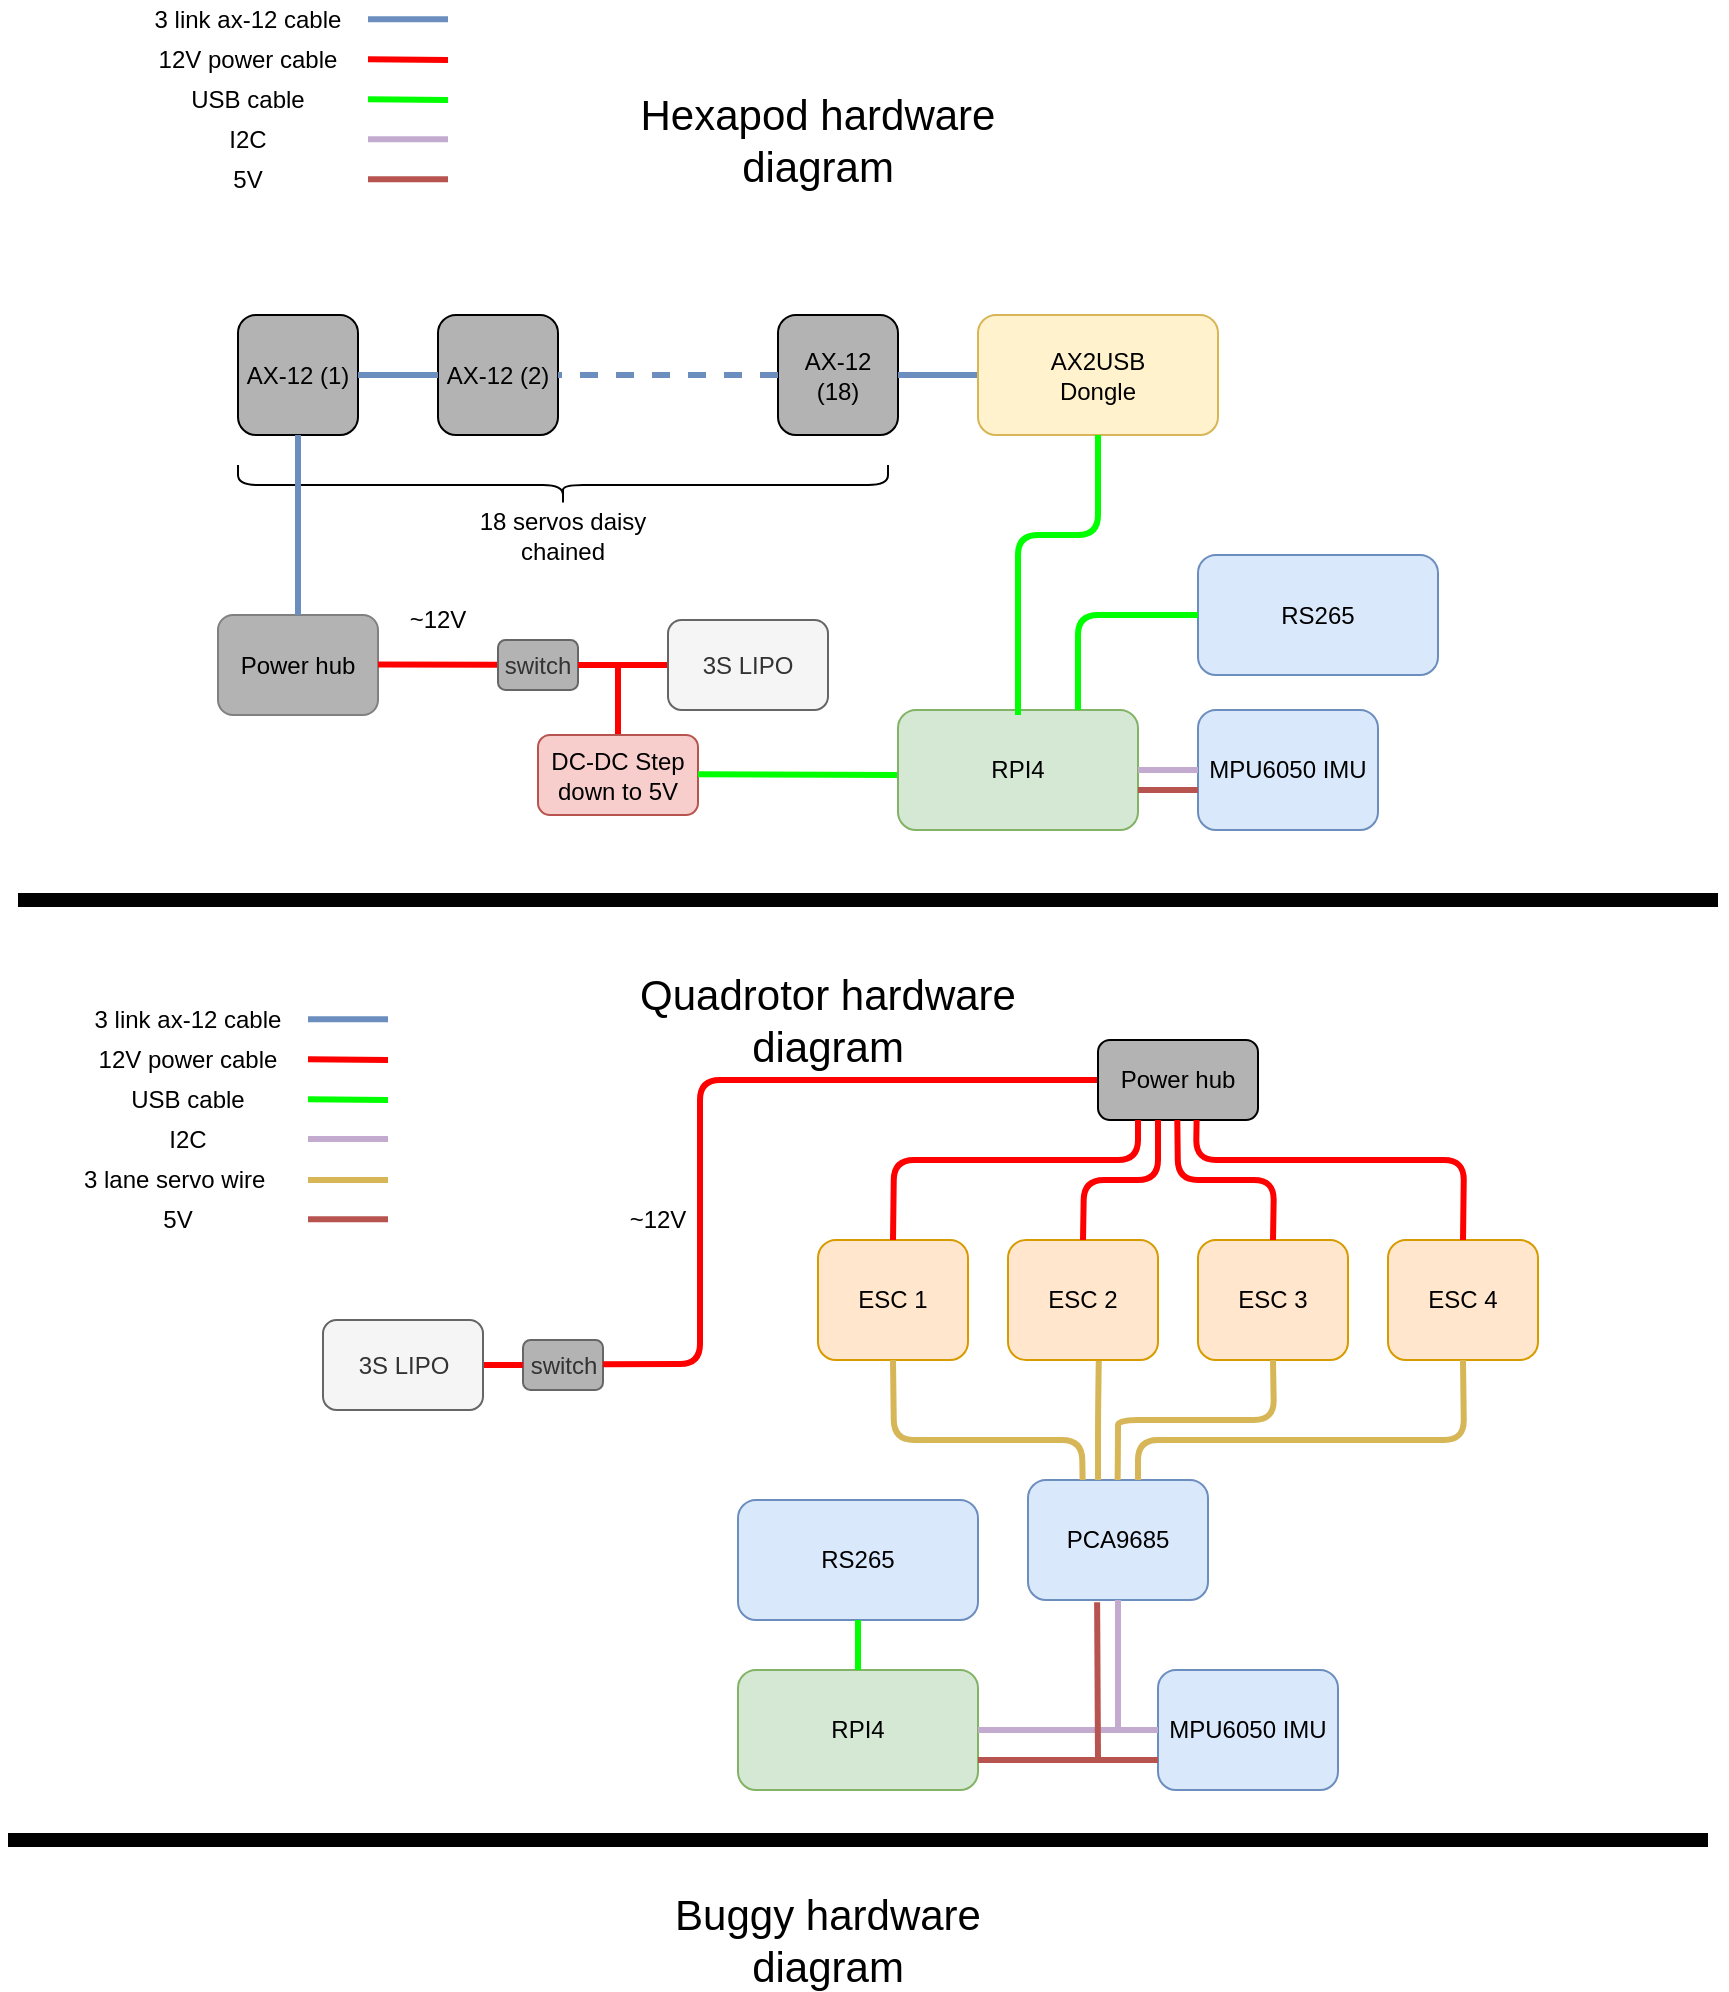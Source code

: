 <mxfile version="13.6.6" type="device"><diagram id="n6RWrff_55DzydpQZg04" name="Page-1"><mxGraphModel dx="1979" dy="745" grid="1" gridSize="10" guides="1" tooltips="1" connect="1" arrows="1" fold="1" page="1" pageScale="1" pageWidth="850" pageHeight="1100" math="0" shadow="0"><root><mxCell id="0"/><mxCell id="1" parent="0"/><mxCell id="Lee7DIqYSoqAQRvuJ2Lj-1" value="AX-12 (1)" style="rounded=1;whiteSpace=wrap;html=1;fillColor=#B3B3B3;" parent="1" vertex="1"><mxGeometry x="110" y="187.5" width="60" height="60" as="geometry"/></mxCell><mxCell id="Lee7DIqYSoqAQRvuJ2Lj-2" value="AX-12 (2)" style="rounded=1;whiteSpace=wrap;html=1;fillColor=#B3B3B3;" parent="1" vertex="1"><mxGeometry x="210" y="187.5" width="60" height="60" as="geometry"/></mxCell><mxCell id="Lee7DIqYSoqAQRvuJ2Lj-4" value="AX-12 (18)" style="rounded=1;whiteSpace=wrap;html=1;fillColor=#B3B3B3;" parent="1" vertex="1"><mxGeometry x="380" y="187.5" width="60" height="60" as="geometry"/></mxCell><mxCell id="Lee7DIqYSoqAQRvuJ2Lj-11" value="" style="endArrow=none;html=1;exitX=1;exitY=0.5;exitDx=0;exitDy=0;entryX=0;entryY=0.5;entryDx=0;entryDy=0;strokeWidth=3;fillColor=#dae8fc;strokeColor=#6c8ebf;" parent="1" source="Lee7DIqYSoqAQRvuJ2Lj-1" target="Lee7DIqYSoqAQRvuJ2Lj-2" edge="1"><mxGeometry width="50" height="50" relative="1" as="geometry"><mxPoint x="280" y="287.5" as="sourcePoint"/><mxPoint x="330" y="237.5" as="targetPoint"/></mxGeometry></mxCell><mxCell id="Lee7DIqYSoqAQRvuJ2Lj-21" value="" style="endArrow=none;dashed=1;html=1;exitX=0;exitY=0.5;exitDx=0;exitDy=0;entryX=1;entryY=0.5;entryDx=0;entryDy=0;strokeWidth=3;fillColor=#dae8fc;strokeColor=#6c8ebf;" parent="1" source="Lee7DIqYSoqAQRvuJ2Lj-4" target="Lee7DIqYSoqAQRvuJ2Lj-2" edge="1"><mxGeometry width="50" height="50" relative="1" as="geometry"><mxPoint x="140" y="247.5" as="sourcePoint"/><mxPoint x="190" y="197.5" as="targetPoint"/></mxGeometry></mxCell><mxCell id="Lee7DIqYSoqAQRvuJ2Lj-22" value="" style="endArrow=none;html=1;entryX=1;entryY=0.5;entryDx=0;entryDy=0;strokeWidth=3;fillColor=#dae8fc;strokeColor=#6c8ebf;" parent="1" target="Lee7DIqYSoqAQRvuJ2Lj-4" edge="1"><mxGeometry width="50" height="50" relative="1" as="geometry"><mxPoint x="490" y="217.5" as="sourcePoint"/><mxPoint x="270" y="197.5" as="targetPoint"/></mxGeometry></mxCell><mxCell id="Lee7DIqYSoqAQRvuJ2Lj-23" value="AX2USB&lt;br&gt;Dongle" style="rounded=1;whiteSpace=wrap;html=1;fillColor=#fff2cc;strokeColor=#d6b656;" parent="1" vertex="1"><mxGeometry x="480" y="187.5" width="120" height="60" as="geometry"/></mxCell><mxCell id="Lee7DIqYSoqAQRvuJ2Lj-25" value="" style="shape=curlyBracket;whiteSpace=wrap;html=1;rounded=1;rotation=-90;" parent="1" vertex="1"><mxGeometry x="262.5" y="110" width="20" height="325" as="geometry"/></mxCell><mxCell id="Lee7DIqYSoqAQRvuJ2Lj-26" value="18 servos daisy chained" style="text;html=1;strokeColor=none;fillColor=none;align=center;verticalAlign=middle;whiteSpace=wrap;rounded=0;" parent="1" vertex="1"><mxGeometry x="215" y="287.5" width="115" height="20" as="geometry"/></mxCell><mxCell id="Lee7DIqYSoqAQRvuJ2Lj-29" value="Power hub" style="rounded=1;whiteSpace=wrap;html=1;strokeColor=#808080;fillColor=#B3B3B3;" parent="1" vertex="1"><mxGeometry x="100" y="337.5" width="80" height="50" as="geometry"/></mxCell><mxCell id="Lee7DIqYSoqAQRvuJ2Lj-30" value="" style="endArrow=none;html=1;exitX=0.5;exitY=1;exitDx=0;exitDy=0;entryX=0.5;entryY=0;entryDx=0;entryDy=0;strokeWidth=3;fillColor=#dae8fc;strokeColor=#6c8ebf;" parent="1" source="Lee7DIqYSoqAQRvuJ2Lj-1" target="Lee7DIqYSoqAQRvuJ2Lj-29" edge="1"><mxGeometry width="50" height="50" relative="1" as="geometry"><mxPoint x="180" y="227.5" as="sourcePoint"/><mxPoint x="220" y="227.5" as="targetPoint"/></mxGeometry></mxCell><mxCell id="Lee7DIqYSoqAQRvuJ2Lj-31" value="" style="endArrow=none;html=1;exitX=1;exitY=0.5;exitDx=0;exitDy=0;strokeWidth=3;fillColor=#f8cecc;strokeColor=#FF0000;" parent="1" target="Lee7DIqYSoqAQRvuJ2Lj-33" edge="1"><mxGeometry width="50" height="50" relative="1" as="geometry"><mxPoint x="180" y="362.21" as="sourcePoint"/><mxPoint x="300" y="362.5" as="targetPoint"/></mxGeometry></mxCell><mxCell id="Lee7DIqYSoqAQRvuJ2Lj-32" value="~12V" style="text;html=1;strokeColor=none;fillColor=none;align=center;verticalAlign=middle;whiteSpace=wrap;rounded=0;" parent="1" vertex="1"><mxGeometry x="170" y="330" width="80" height="20" as="geometry"/></mxCell><mxCell id="Lee7DIqYSoqAQRvuJ2Lj-33" value="switch" style="rounded=1;whiteSpace=wrap;html=1;fontColor=#333333;strokeColor=#666666;fillColor=#B3B3B3;" parent="1" vertex="1"><mxGeometry x="240" y="350" width="40" height="25" as="geometry"/></mxCell><mxCell id="Lee7DIqYSoqAQRvuJ2Lj-34" value="" style="endArrow=none;html=1;exitX=1;exitY=0.5;exitDx=0;exitDy=0;strokeWidth=3;fillColor=#f8cecc;strokeColor=#FF0000;" parent="1" source="Lee7DIqYSoqAQRvuJ2Lj-33" target="Lee7DIqYSoqAQRvuJ2Lj-35" edge="1"><mxGeometry width="50" height="50" relative="1" as="geometry"><mxPoint x="310" y="362.16" as="sourcePoint"/><mxPoint x="400" y="362.397" as="targetPoint"/></mxGeometry></mxCell><mxCell id="Lee7DIqYSoqAQRvuJ2Lj-35" value="3S LIPO" style="rounded=1;whiteSpace=wrap;html=1;fillColor=#f5f5f5;strokeColor=#666666;fontColor=#333333;" parent="1" vertex="1"><mxGeometry x="325" y="340" width="80" height="45" as="geometry"/></mxCell><mxCell id="Lee7DIqYSoqAQRvuJ2Lj-36" value="" style="endArrow=none;html=1;strokeWidth=3;fillColor=#f8cecc;strokeColor=#FF0000;" parent="1" edge="1"><mxGeometry width="50" height="50" relative="1" as="geometry"><mxPoint x="300" y="363.5" as="sourcePoint"/><mxPoint x="300" y="402.5" as="targetPoint"/></mxGeometry></mxCell><mxCell id="Lee7DIqYSoqAQRvuJ2Lj-37" value="DC-DC Step down to 5V" style="rounded=1;whiteSpace=wrap;html=1;fillColor=#f8cecc;strokeColor=#b85450;" parent="1" vertex="1"><mxGeometry x="260" y="397.5" width="80" height="40" as="geometry"/></mxCell><mxCell id="Lee7DIqYSoqAQRvuJ2Lj-38" value="" style="endArrow=none;html=1;exitX=1;exitY=0.5;exitDx=0;exitDy=0;strokeWidth=3;fillColor=#f8cecc;strokeColor=#00FF00;" parent="1" edge="1"><mxGeometry width="50" height="50" relative="1" as="geometry"><mxPoint x="340" y="417.16" as="sourcePoint"/><mxPoint x="440" y="417.5" as="targetPoint"/></mxGeometry></mxCell><mxCell id="Lee7DIqYSoqAQRvuJ2Lj-39" value="RPI4" style="rounded=1;whiteSpace=wrap;html=1;fillColor=#d5e8d4;strokeColor=#82b366;" parent="1" vertex="1"><mxGeometry x="440" y="385" width="120" height="60" as="geometry"/></mxCell><mxCell id="Lee7DIqYSoqAQRvuJ2Lj-40" value="" style="endArrow=none;html=1;strokeWidth=3;fillColor=#f8cecc;strokeColor=#00FF00;entryX=0.5;entryY=1;entryDx=0;entryDy=0;exitX=0.5;exitY=0.042;exitDx=0;exitDy=0;exitPerimeter=0;rounded=1;" parent="1" source="Lee7DIqYSoqAQRvuJ2Lj-39" target="Lee7DIqYSoqAQRvuJ2Lj-23" edge="1"><mxGeometry width="50" height="50" relative="1" as="geometry"><mxPoint x="500" y="377.5" as="sourcePoint"/><mxPoint x="450.0" y="427.5" as="targetPoint"/><Array as="points"><mxPoint x="500" y="297.5"/><mxPoint x="540" y="297.5"/></Array></mxGeometry></mxCell><mxCell id="Lee7DIqYSoqAQRvuJ2Lj-41" value="RS265" style="rounded=1;whiteSpace=wrap;html=1;fillColor=#dae8fc;strokeColor=#6c8ebf;" parent="1" vertex="1"><mxGeometry x="590" y="307.5" width="120" height="60" as="geometry"/></mxCell><mxCell id="Lee7DIqYSoqAQRvuJ2Lj-42" value="" style="endArrow=none;html=1;exitX=0.75;exitY=0;exitDx=0;exitDy=0;strokeWidth=3;fillColor=#f8cecc;strokeColor=#00FF00;entryX=0;entryY=0.5;entryDx=0;entryDy=0;" parent="1" source="Lee7DIqYSoqAQRvuJ2Lj-39" target="Lee7DIqYSoqAQRvuJ2Lj-41" edge="1"><mxGeometry width="50" height="50" relative="1" as="geometry"><mxPoint x="360" y="437.16" as="sourcePoint"/><mxPoint x="460.0" y="437.5" as="targetPoint"/><Array as="points"><mxPoint x="530" y="337.5"/></Array></mxGeometry></mxCell><mxCell id="Lee7DIqYSoqAQRvuJ2Lj-43" value="3 link ax-12 cable" style="text;html=1;strokeColor=none;fillColor=none;align=center;verticalAlign=middle;whiteSpace=wrap;rounded=0;" parent="1" vertex="1"><mxGeometry x="55" y="30" width="120" height="20" as="geometry"/></mxCell><mxCell id="Lee7DIqYSoqAQRvuJ2Lj-45" value="" style="endArrow=none;html=1;exitX=1;exitY=0.5;exitDx=0;exitDy=0;entryX=0;entryY=0.5;entryDx=0;entryDy=0;strokeWidth=3;fillColor=#dae8fc;strokeColor=#6c8ebf;" parent="1" edge="1"><mxGeometry width="50" height="50" relative="1" as="geometry"><mxPoint x="175" y="39.66" as="sourcePoint"/><mxPoint x="215" y="39.66" as="targetPoint"/></mxGeometry></mxCell><mxCell id="Lee7DIqYSoqAQRvuJ2Lj-46" value="&lt;font style=&quot;font-size: 21px&quot;&gt;Hexapod hardware diagram&lt;/font&gt;" style="text;html=1;strokeColor=none;fillColor=none;align=center;verticalAlign=middle;whiteSpace=wrap;rounded=0;" parent="1" vertex="1"><mxGeometry x="300" y="90" width="200" height="20" as="geometry"/></mxCell><mxCell id="Lee7DIqYSoqAQRvuJ2Lj-47" value="12V power cable" style="text;html=1;strokeColor=none;fillColor=none;align=center;verticalAlign=middle;whiteSpace=wrap;rounded=0;" parent="1" vertex="1"><mxGeometry x="55" y="50" width="120" height="20" as="geometry"/></mxCell><mxCell id="Lee7DIqYSoqAQRvuJ2Lj-49" value="USB cable" style="text;html=1;strokeColor=none;fillColor=none;align=center;verticalAlign=middle;whiteSpace=wrap;rounded=0;" parent="1" vertex="1"><mxGeometry x="55" y="70" width="120" height="20" as="geometry"/></mxCell><mxCell id="Lee7DIqYSoqAQRvuJ2Lj-51" value="" style="endArrow=none;html=1;exitX=1;exitY=0.5;exitDx=0;exitDy=0;strokeWidth=3;fillColor=#f8cecc;strokeColor=#FF0000;" parent="1" edge="1"><mxGeometry width="50" height="50" relative="1" as="geometry"><mxPoint x="175" y="59.66" as="sourcePoint"/><mxPoint x="215" y="60" as="targetPoint"/></mxGeometry></mxCell><mxCell id="Lee7DIqYSoqAQRvuJ2Lj-52" value="" style="endArrow=none;html=1;exitX=1;exitY=0.5;exitDx=0;exitDy=0;strokeWidth=3;fillColor=#f8cecc;strokeColor=#00FF00;" parent="1" edge="1"><mxGeometry width="50" height="50" relative="1" as="geometry"><mxPoint x="175" y="79.66" as="sourcePoint"/><mxPoint x="215" y="80" as="targetPoint"/></mxGeometry></mxCell><mxCell id="Lee7DIqYSoqAQRvuJ2Lj-53" value="I2C" style="text;html=1;strokeColor=none;fillColor=none;align=center;verticalAlign=middle;whiteSpace=wrap;rounded=0;" parent="1" vertex="1"><mxGeometry x="55" y="90" width="120" height="20" as="geometry"/></mxCell><mxCell id="Lee7DIqYSoqAQRvuJ2Lj-54" value="" style="endArrow=none;html=1;exitX=1;exitY=0.5;exitDx=0;exitDy=0;entryX=0;entryY=0.5;entryDx=0;entryDy=0;strokeWidth=3;fillColor=#dae8fc;strokeColor=#C3ABD0;" parent="1" edge="1"><mxGeometry width="50" height="50" relative="1" as="geometry"><mxPoint x="175" y="99.66" as="sourcePoint"/><mxPoint x="215" y="99.66" as="targetPoint"/></mxGeometry></mxCell><mxCell id="Lee7DIqYSoqAQRvuJ2Lj-55" value="MPU6050 IMU" style="rounded=1;whiteSpace=wrap;html=1;strokeColor=#6c8ebf;fillColor=#dae8fc;" parent="1" vertex="1"><mxGeometry x="590" y="385" width="90" height="60" as="geometry"/></mxCell><mxCell id="Lee7DIqYSoqAQRvuJ2Lj-56" value="" style="endArrow=none;html=1;exitX=1;exitY=0.5;exitDx=0;exitDy=0;entryX=0;entryY=0.5;entryDx=0;entryDy=0;strokeWidth=3;fillColor=#dae8fc;strokeColor=#C3ABD0;" parent="1" source="Lee7DIqYSoqAQRvuJ2Lj-39" target="Lee7DIqYSoqAQRvuJ2Lj-55" edge="1"><mxGeometry width="50" height="50" relative="1" as="geometry"><mxPoint x="90" y="177.16" as="sourcePoint"/><mxPoint x="130" y="177.16" as="targetPoint"/></mxGeometry></mxCell><mxCell id="YWKuUuECpCCrknxCWHZg-24" value="3 link ax-12 cable" style="text;html=1;strokeColor=none;fillColor=none;align=center;verticalAlign=middle;whiteSpace=wrap;rounded=0;" vertex="1" parent="1"><mxGeometry x="25" y="530" width="120" height="20" as="geometry"/></mxCell><mxCell id="YWKuUuECpCCrknxCWHZg-25" value="" style="endArrow=none;html=1;exitX=1;exitY=0.5;exitDx=0;exitDy=0;entryX=0;entryY=0.5;entryDx=0;entryDy=0;strokeWidth=3;fillColor=#dae8fc;strokeColor=#6c8ebf;" edge="1" parent="1"><mxGeometry width="50" height="50" relative="1" as="geometry"><mxPoint x="145" y="539.66" as="sourcePoint"/><mxPoint x="185" y="539.66" as="targetPoint"/></mxGeometry></mxCell><mxCell id="YWKuUuECpCCrknxCWHZg-26" value="&lt;font style=&quot;font-size: 21px&quot;&gt;Quadrotor hardware diagram&lt;/font&gt;" style="text;html=1;strokeColor=none;fillColor=none;align=center;verticalAlign=middle;whiteSpace=wrap;rounded=0;" vertex="1" parent="1"><mxGeometry x="305" y="530" width="200" height="20" as="geometry"/></mxCell><mxCell id="YWKuUuECpCCrknxCWHZg-27" value="12V power cable" style="text;html=1;strokeColor=none;fillColor=none;align=center;verticalAlign=middle;whiteSpace=wrap;rounded=0;" vertex="1" parent="1"><mxGeometry x="25" y="550" width="120" height="20" as="geometry"/></mxCell><mxCell id="YWKuUuECpCCrknxCWHZg-28" value="USB cable" style="text;html=1;strokeColor=none;fillColor=none;align=center;verticalAlign=middle;whiteSpace=wrap;rounded=0;" vertex="1" parent="1"><mxGeometry x="25" y="570" width="120" height="20" as="geometry"/></mxCell><mxCell id="YWKuUuECpCCrknxCWHZg-29" value="" style="endArrow=none;html=1;exitX=1;exitY=0.5;exitDx=0;exitDy=0;strokeWidth=3;fillColor=#f8cecc;strokeColor=#FF0000;" edge="1" parent="1"><mxGeometry width="50" height="50" relative="1" as="geometry"><mxPoint x="145" y="559.66" as="sourcePoint"/><mxPoint x="185" y="560" as="targetPoint"/></mxGeometry></mxCell><mxCell id="YWKuUuECpCCrknxCWHZg-30" value="" style="endArrow=none;html=1;exitX=1;exitY=0.5;exitDx=0;exitDy=0;strokeWidth=3;fillColor=#f8cecc;strokeColor=#00FF00;" edge="1" parent="1"><mxGeometry width="50" height="50" relative="1" as="geometry"><mxPoint x="145" y="579.66" as="sourcePoint"/><mxPoint x="185" y="580" as="targetPoint"/></mxGeometry></mxCell><mxCell id="YWKuUuECpCCrknxCWHZg-31" value="I2C" style="text;html=1;strokeColor=none;fillColor=none;align=center;verticalAlign=middle;whiteSpace=wrap;rounded=0;" vertex="1" parent="1"><mxGeometry x="25" y="590" width="120" height="20" as="geometry"/></mxCell><mxCell id="YWKuUuECpCCrknxCWHZg-32" value="" style="endArrow=none;html=1;exitX=1;exitY=0.5;exitDx=0;exitDy=0;entryX=0;entryY=0.5;entryDx=0;entryDy=0;strokeWidth=3;fillColor=#dae8fc;strokeColor=#C3ABD0;" edge="1" parent="1"><mxGeometry width="50" height="50" relative="1" as="geometry"><mxPoint x="145" y="599.5" as="sourcePoint"/><mxPoint x="185" y="599.5" as="targetPoint"/></mxGeometry></mxCell><mxCell id="YWKuUuECpCCrknxCWHZg-60" value="&lt;font style=&quot;font-size: 21px&quot;&gt;Buggy hardware diagram&lt;/font&gt;" style="text;html=1;strokeColor=none;fillColor=none;align=center;verticalAlign=middle;whiteSpace=wrap;rounded=0;" vertex="1" parent="1"><mxGeometry x="305" y="990" width="200" height="20" as="geometry"/></mxCell><mxCell id="YWKuUuECpCCrknxCWHZg-69" value="" style="endArrow=none;html=1;strokeWidth=7;" edge="1" parent="1"><mxGeometry width="50" height="50" relative="1" as="geometry"><mxPoint y="480" as="sourcePoint"/><mxPoint x="850" y="480" as="targetPoint"/></mxGeometry></mxCell><mxCell id="YWKuUuECpCCrknxCWHZg-70" value="" style="endArrow=none;html=1;strokeWidth=7;" edge="1" parent="1"><mxGeometry width="50" height="50" relative="1" as="geometry"><mxPoint x="-5" y="950" as="sourcePoint"/><mxPoint x="845" y="950" as="targetPoint"/></mxGeometry></mxCell><mxCell id="YWKuUuECpCCrknxCWHZg-83" value="~12V" style="text;html=1;strokeColor=none;fillColor=none;align=center;verticalAlign=middle;whiteSpace=wrap;rounded=0;" vertex="1" parent="1"><mxGeometry x="280" y="630" width="80" height="20" as="geometry"/></mxCell><mxCell id="YWKuUuECpCCrknxCWHZg-84" value="switch" style="rounded=1;whiteSpace=wrap;html=1;fontColor=#333333;strokeColor=#666666;fillColor=#B3B3B3;direction=west;" vertex="1" parent="1"><mxGeometry x="252.5" y="700" width="40" height="25" as="geometry"/></mxCell><mxCell id="YWKuUuECpCCrknxCWHZg-85" value="" style="endArrow=none;html=1;exitX=1;exitY=0.5;exitDx=0;exitDy=0;strokeWidth=3;fillColor=#f8cecc;strokeColor=#FF0000;" edge="1" parent="1" source="YWKuUuECpCCrknxCWHZg-84" target="YWKuUuECpCCrknxCWHZg-86"><mxGeometry width="50" height="50" relative="1" as="geometry"><mxPoint x="240" y="712.16" as="sourcePoint"/><mxPoint x="330" y="712.397" as="targetPoint"/></mxGeometry></mxCell><mxCell id="YWKuUuECpCCrknxCWHZg-86" value="3S LIPO" style="rounded=1;whiteSpace=wrap;html=1;fillColor=#f5f5f5;strokeColor=#666666;fontColor=#333333;" vertex="1" parent="1"><mxGeometry x="152.5" y="690" width="80" height="45" as="geometry"/></mxCell><mxCell id="YWKuUuECpCCrknxCWHZg-90" value="RPI4" style="rounded=1;whiteSpace=wrap;html=1;fillColor=#d5e8d4;strokeColor=#82b366;" vertex="1" parent="1"><mxGeometry x="360" y="865" width="120" height="60" as="geometry"/></mxCell><mxCell id="YWKuUuECpCCrknxCWHZg-92" value="RS265" style="rounded=1;whiteSpace=wrap;html=1;fillColor=#dae8fc;strokeColor=#6c8ebf;" vertex="1" parent="1"><mxGeometry x="360" y="780" width="120" height="60" as="geometry"/></mxCell><mxCell id="YWKuUuECpCCrknxCWHZg-94" value="MPU6050 IMU" style="rounded=1;whiteSpace=wrap;html=1;strokeColor=#6c8ebf;fillColor=#dae8fc;" vertex="1" parent="1"><mxGeometry x="570" y="865" width="90" height="60" as="geometry"/></mxCell><mxCell id="YWKuUuECpCCrknxCWHZg-95" value="" style="endArrow=none;html=1;exitX=1;exitY=0.5;exitDx=0;exitDy=0;entryX=0;entryY=0.5;entryDx=0;entryDy=0;strokeWidth=3;fillColor=#dae8fc;strokeColor=#C3ABD0;" edge="1" parent="1" source="YWKuUuECpCCrknxCWHZg-90" target="YWKuUuECpCCrknxCWHZg-94"><mxGeometry width="50" height="50" relative="1" as="geometry"><mxPoint x="10" y="657.16" as="sourcePoint"/><mxPoint x="50" y="657.16" as="targetPoint"/></mxGeometry></mxCell><mxCell id="YWKuUuECpCCrknxCWHZg-99" value="" style="endArrow=none;html=1;exitX=0.5;exitY=0;exitDx=0;exitDy=0;strokeWidth=3;fillColor=#f8cecc;strokeColor=#00FF00;entryX=0.5;entryY=1;entryDx=0;entryDy=0;" edge="1" parent="1" source="YWKuUuECpCCrknxCWHZg-90" target="YWKuUuECpCCrknxCWHZg-92"><mxGeometry width="50" height="50" relative="1" as="geometry"><mxPoint x="280" y="917.16" as="sourcePoint"/><mxPoint x="380" y="917.5" as="targetPoint"/></mxGeometry></mxCell><mxCell id="YWKuUuECpCCrknxCWHZg-101" value="PCA9685" style="rounded=1;whiteSpace=wrap;html=1;strokeColor=#6c8ebf;fillColor=#dae8fc;" vertex="1" parent="1"><mxGeometry x="505" y="770" width="90" height="60" as="geometry"/></mxCell><mxCell id="YWKuUuECpCCrknxCWHZg-103" value="ESC 1" style="rounded=1;whiteSpace=wrap;html=1;fillColor=#ffe6cc;strokeColor=#d79b00;" vertex="1" parent="1"><mxGeometry x="400" y="650" width="75" height="60" as="geometry"/></mxCell><mxCell id="YWKuUuECpCCrknxCWHZg-105" value="ESC 2" style="rounded=1;whiteSpace=wrap;html=1;fillColor=#ffe6cc;strokeColor=#d79b00;" vertex="1" parent="1"><mxGeometry x="495" y="650" width="75" height="60" as="geometry"/></mxCell><mxCell id="YWKuUuECpCCrknxCWHZg-106" value="ESC 3" style="rounded=1;whiteSpace=wrap;html=1;fillColor=#ffe6cc;strokeColor=#d79b00;" vertex="1" parent="1"><mxGeometry x="590" y="650" width="75" height="60" as="geometry"/></mxCell><mxCell id="YWKuUuECpCCrknxCWHZg-107" value="ESC 4" style="rounded=1;whiteSpace=wrap;html=1;fillColor=#ffe6cc;strokeColor=#d79b00;" vertex="1" parent="1"><mxGeometry x="685" y="650" width="75" height="60" as="geometry"/></mxCell><mxCell id="YWKuUuECpCCrknxCWHZg-113" value="" style="endArrow=none;html=1;exitX=1;exitY=0.5;exitDx=0;exitDy=0;entryX=0;entryY=0.5;entryDx=0;entryDy=0;strokeWidth=3;fillColor=#fff2cc;strokeColor=#d6b656;" edge="1" parent="1"><mxGeometry width="50" height="50" relative="1" as="geometry"><mxPoint x="145.0" y="620" as="sourcePoint"/><mxPoint x="185.0" y="620" as="targetPoint"/></mxGeometry></mxCell><mxCell id="YWKuUuECpCCrknxCWHZg-115" value="3 lane servo wire&amp;nbsp;" style="text;html=1;strokeColor=none;fillColor=none;align=center;verticalAlign=middle;whiteSpace=wrap;rounded=0;" vertex="1" parent="1"><mxGeometry x="20" y="610" width="120" height="20" as="geometry"/></mxCell><mxCell id="YWKuUuECpCCrknxCWHZg-116" value="5V" style="text;html=1;strokeColor=none;fillColor=none;align=center;verticalAlign=middle;whiteSpace=wrap;rounded=0;" vertex="1" parent="1"><mxGeometry x="20" y="630" width="120" height="20" as="geometry"/></mxCell><mxCell id="YWKuUuECpCCrknxCWHZg-117" value="" style="endArrow=none;html=1;exitX=1;exitY=0.5;exitDx=0;exitDy=0;entryX=0;entryY=0.5;entryDx=0;entryDy=0;strokeWidth=3;fillColor=#f8cecc;strokeColor=#b85450;" edge="1" parent="1"><mxGeometry width="50" height="50" relative="1" as="geometry"><mxPoint x="145.0" y="639.66" as="sourcePoint"/><mxPoint x="185.0" y="639.66" as="targetPoint"/></mxGeometry></mxCell><mxCell id="YWKuUuECpCCrknxCWHZg-120" value="5V" style="text;html=1;strokeColor=none;fillColor=none;align=center;verticalAlign=middle;whiteSpace=wrap;rounded=0;" vertex="1" parent="1"><mxGeometry x="55" y="110" width="120" height="20" as="geometry"/></mxCell><mxCell id="YWKuUuECpCCrknxCWHZg-121" value="" style="endArrow=none;html=1;exitX=1;exitY=0.5;exitDx=0;exitDy=0;entryX=0;entryY=0.5;entryDx=0;entryDy=0;strokeWidth=3;fillColor=#f8cecc;strokeColor=#b85450;" edge="1" parent="1"><mxGeometry width="50" height="50" relative="1" as="geometry"><mxPoint x="175.0" y="119.66" as="sourcePoint"/><mxPoint x="215.0" y="119.66" as="targetPoint"/></mxGeometry></mxCell><mxCell id="YWKuUuECpCCrknxCWHZg-122" value="" style="endArrow=none;html=1;exitX=1;exitY=0.5;exitDx=0;exitDy=0;entryX=0;entryY=0.5;entryDx=0;entryDy=0;strokeWidth=3;fillColor=#f8cecc;strokeColor=#b85450;" edge="1" parent="1"><mxGeometry width="50" height="50" relative="1" as="geometry"><mxPoint x="560" y="425" as="sourcePoint"/><mxPoint x="590" y="425" as="targetPoint"/></mxGeometry></mxCell><mxCell id="YWKuUuECpCCrknxCWHZg-123" value="" style="endArrow=none;html=1;exitX=1;exitY=0.5;exitDx=0;exitDy=0;entryX=0;entryY=0.75;entryDx=0;entryDy=0;strokeWidth=3;fillColor=#f8cecc;strokeColor=#b85450;" edge="1" parent="1" target="YWKuUuECpCCrknxCWHZg-94"><mxGeometry width="50" height="50" relative="1" as="geometry"><mxPoint x="480" y="910" as="sourcePoint"/><mxPoint x="510" y="910" as="targetPoint"/></mxGeometry></mxCell><mxCell id="YWKuUuECpCCrknxCWHZg-129" value="" style="endArrow=none;html=1;exitX=1;exitY=0.5;exitDx=0;exitDy=0;strokeWidth=3;fillColor=#f8cecc;strokeColor=#FF0000;" edge="1" parent="1" target="YWKuUuECpCCrknxCWHZg-135"><mxGeometry width="50" height="50" relative="1" as="geometry"><mxPoint x="292.5" y="712.16" as="sourcePoint"/><mxPoint x="360" y="660" as="targetPoint"/><Array as="points"><mxPoint x="341" y="712"/><mxPoint x="341" y="620"/><mxPoint x="341" y="570"/></Array></mxGeometry></mxCell><mxCell id="YWKuUuECpCCrknxCWHZg-135" value="Power hub" style="rounded=1;whiteSpace=wrap;html=1;fillColor=#B3B3B3;" vertex="1" parent="1"><mxGeometry x="540" y="550" width="80" height="40" as="geometry"/></mxCell><mxCell id="YWKuUuECpCCrknxCWHZg-140" value="" style="endArrow=none;html=1;entryX=0.5;entryY=1;entryDx=0;entryDy=0;strokeWidth=3;fillColor=#dae8fc;strokeColor=#C3ABD0;" edge="1" parent="1" target="YWKuUuECpCCrknxCWHZg-101"><mxGeometry width="50" height="50" relative="1" as="geometry"><mxPoint x="550" y="895" as="sourcePoint"/><mxPoint x="580" y="905" as="targetPoint"/></mxGeometry></mxCell><mxCell id="YWKuUuECpCCrknxCWHZg-141" value="" style="endArrow=none;html=1;entryX=0.384;entryY=1.019;entryDx=0;entryDy=0;strokeWidth=3;fillColor=#f8cecc;strokeColor=#b85450;entryPerimeter=0;" edge="1" parent="1" target="YWKuUuECpCCrknxCWHZg-101"><mxGeometry width="50" height="50" relative="1" as="geometry"><mxPoint x="540" y="910" as="sourcePoint"/><mxPoint x="580" y="920" as="targetPoint"/></mxGeometry></mxCell><mxCell id="YWKuUuECpCCrknxCWHZg-142" value="" style="endArrow=none;html=1;strokeWidth=3;fillColor=#f8cecc;strokeColor=#FF0000;entryX=0.25;entryY=1;entryDx=0;entryDy=0;exitX=0.5;exitY=0;exitDx=0;exitDy=0;" edge="1" parent="1" source="YWKuUuECpCCrknxCWHZg-103" target="YWKuUuECpCCrknxCWHZg-135"><mxGeometry width="50" height="50" relative="1" as="geometry"><mxPoint x="560" y="610" as="sourcePoint"/><mxPoint x="195.0" y="570" as="targetPoint"/><Array as="points"><mxPoint x="438" y="610"/><mxPoint x="560" y="610"/></Array></mxGeometry></mxCell><mxCell id="YWKuUuECpCCrknxCWHZg-143" value="" style="endArrow=none;html=1;strokeWidth=3;fillColor=#f8cecc;strokeColor=#FF0000;entryX=0.25;entryY=1;entryDx=0;entryDy=0;exitX=0.5;exitY=0;exitDx=0;exitDy=0;" edge="1" parent="1" source="YWKuUuECpCCrknxCWHZg-105"><mxGeometry width="50" height="50" relative="1" as="geometry"><mxPoint x="570" y="610" as="sourcePoint"/><mxPoint x="570" y="590" as="targetPoint"/><Array as="points"><mxPoint x="533" y="620"/><mxPoint x="570" y="620"/></Array></mxGeometry></mxCell><mxCell id="YWKuUuECpCCrknxCWHZg-144" value="" style="endArrow=none;html=1;strokeWidth=3;fillColor=#f8cecc;strokeColor=#FF0000;entryX=0.25;entryY=1;entryDx=0;entryDy=0;exitX=0.5;exitY=0;exitDx=0;exitDy=0;" edge="1" parent="1" source="YWKuUuECpCCrknxCWHZg-106"><mxGeometry width="50" height="50" relative="1" as="geometry"><mxPoint x="579.66" y="610" as="sourcePoint"/><mxPoint x="579.66" y="590" as="targetPoint"/><Array as="points"><mxPoint x="628" y="620"/><mxPoint x="580" y="620"/></Array></mxGeometry></mxCell><mxCell id="YWKuUuECpCCrknxCWHZg-145" value="" style="endArrow=none;html=1;strokeWidth=3;fillColor=#f8cecc;strokeColor=#FF0000;entryX=0.25;entryY=1;entryDx=0;entryDy=0;exitX=0.5;exitY=0;exitDx=0;exitDy=0;" edge="1" parent="1" source="YWKuUuECpCCrknxCWHZg-107"><mxGeometry width="50" height="50" relative="1" as="geometry"><mxPoint x="589.31" y="610" as="sourcePoint"/><mxPoint x="589.31" y="590" as="targetPoint"/><Array as="points"><mxPoint x="723" y="610"/><mxPoint x="589" y="610"/></Array></mxGeometry></mxCell><mxCell id="YWKuUuECpCCrknxCWHZg-151" value="" style="endArrow=none;html=1;exitX=1;exitY=0.5;exitDx=0;exitDy=0;strokeWidth=3;fillColor=#fff2cc;strokeColor=#d6b656;entryX=0.5;entryY=1;entryDx=0;entryDy=0;" edge="1" parent="1" target="YWKuUuECpCCrknxCWHZg-103"><mxGeometry width="50" height="50" relative="1" as="geometry"><mxPoint x="532.3" y="770" as="sourcePoint"/><mxPoint x="532.3" y="740" as="targetPoint"/><Array as="points"><mxPoint x="532" y="750"/><mxPoint x="438" y="750"/></Array></mxGeometry></mxCell><mxCell id="YWKuUuECpCCrknxCWHZg-152" value="" style="endArrow=none;html=1;exitX=1;exitY=0.5;exitDx=0;exitDy=0;strokeWidth=3;fillColor=#fff2cc;strokeColor=#d6b656;entryX=0.605;entryY=1.007;entryDx=0;entryDy=0;entryPerimeter=0;" edge="1" parent="1" target="YWKuUuECpCCrknxCWHZg-105"><mxGeometry width="50" height="50" relative="1" as="geometry"><mxPoint x="540" y="770" as="sourcePoint"/><mxPoint x="540" y="740" as="targetPoint"/><Array as="points"><mxPoint x="540" y="740"/></Array></mxGeometry></mxCell><mxCell id="YWKuUuECpCCrknxCWHZg-153" value="" style="endArrow=none;html=1;exitX=1;exitY=0.5;exitDx=0;exitDy=0;strokeWidth=3;fillColor=#fff2cc;strokeColor=#d6b656;entryX=0.5;entryY=1;entryDx=0;entryDy=0;" edge="1" parent="1" target="YWKuUuECpCCrknxCWHZg-106"><mxGeometry width="50" height="50" relative="1" as="geometry"><mxPoint x="549.8" y="770" as="sourcePoint"/><mxPoint x="549.8" y="740" as="targetPoint"/><Array as="points"><mxPoint x="550" y="750"/><mxPoint x="550" y="740"/><mxPoint x="628" y="740"/></Array></mxGeometry></mxCell><mxCell id="YWKuUuECpCCrknxCWHZg-154" value="" style="endArrow=none;html=1;exitX=1;exitY=0.5;exitDx=0;exitDy=0;strokeWidth=3;fillColor=#fff2cc;strokeColor=#d6b656;entryX=0.5;entryY=1;entryDx=0;entryDy=0;" edge="1" parent="1" target="YWKuUuECpCCrknxCWHZg-107"><mxGeometry width="50" height="50" relative="1" as="geometry"><mxPoint x="560" y="770" as="sourcePoint"/><mxPoint x="560" y="740" as="targetPoint"/><Array as="points"><mxPoint x="560" y="750"/><mxPoint x="723" y="750"/></Array></mxGeometry></mxCell></root></mxGraphModel></diagram></mxfile>